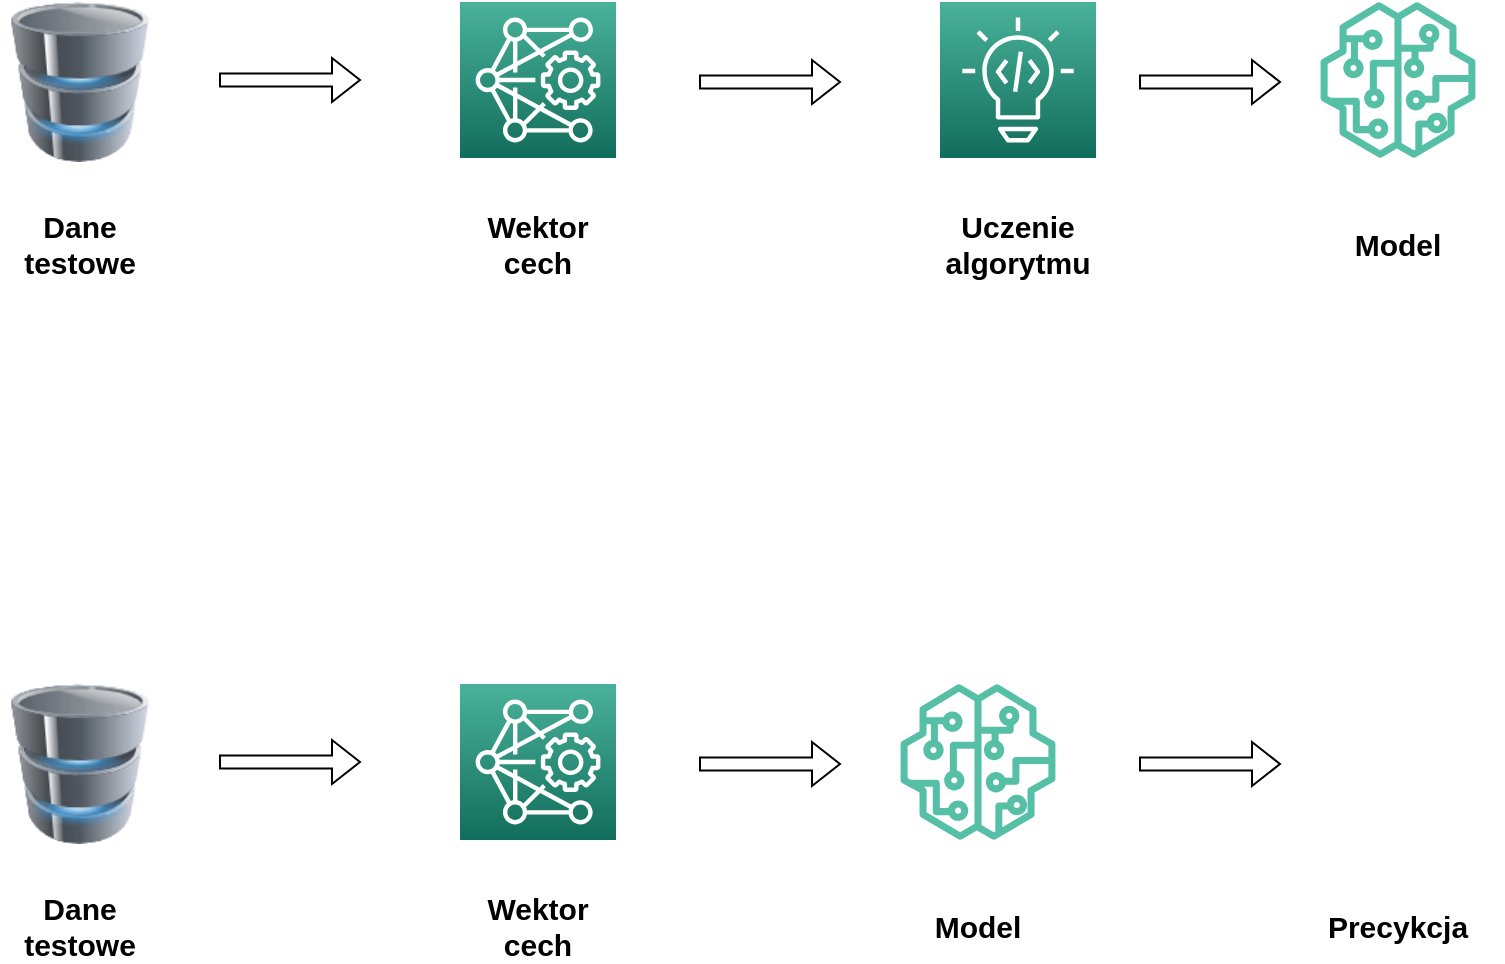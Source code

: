 <mxfile version="15.3.2" type="github">
  <diagram id="O6yu9fiGKU3222D0tU-m" name="Page-1">
    <mxGraphModel dx="1064" dy="791" grid="1" gridSize="10" guides="1" tooltips="1" connect="1" arrows="1" fold="1" page="1" pageScale="1" pageWidth="827" pageHeight="1169" math="0" shadow="0">
      <root>
        <mxCell id="0" />
        <mxCell id="1" parent="0" />
        <mxCell id="rjNniomhfpN_fK9u_SwE-85" value="" style="sketch=0;outlineConnect=0;fontColor=#232F3E;gradientColor=none;fillColor=#56C0A7;strokeColor=none;dashed=0;verticalLabelPosition=bottom;verticalAlign=top;align=center;html=1;fontSize=12;fontStyle=0;aspect=fixed;pointerEvents=1;shape=mxgraph.aws4.sagemaker_model;labelBackgroundColor=none;fontFamily=Helvetica;" vertex="1" parent="1">
          <mxGeometry x="710" y="169" width="78" height="78" as="geometry" />
        </mxCell>
        <mxCell id="rjNniomhfpN_fK9u_SwE-87" value="" style="sketch=0;points=[[0,0,0],[0.25,0,0],[0.5,0,0],[0.75,0,0],[1,0,0],[0,1,0],[0.25,1,0],[0.5,1,0],[0.75,1,0],[1,1,0],[0,0.25,0],[0,0.5,0],[0,0.75,0],[1,0.25,0],[1,0.5,0],[1,0.75,0]];outlineConnect=0;fontColor=#232F3E;gradientColor=#4AB29A;gradientDirection=north;fillColor=#116D5B;strokeColor=#ffffff;dashed=0;verticalLabelPosition=bottom;verticalAlign=top;align=center;html=1;fontSize=12;fontStyle=0;aspect=fixed;shape=mxgraph.aws4.resourceIcon;resIcon=mxgraph.aws4.deep_learning_amis;labelBackgroundColor=none;fontFamily=Helvetica;" vertex="1" parent="1">
          <mxGeometry x="280" y="169" width="78" height="78" as="geometry" />
        </mxCell>
        <mxCell id="rjNniomhfpN_fK9u_SwE-88" value="" style="sketch=0;points=[[0,0,0],[0.25,0,0],[0.5,0,0],[0.75,0,0],[1,0,0],[0,1,0],[0.25,1,0],[0.5,1,0],[0.75,1,0],[1,1,0],[0,0.25,0],[0,0.5,0],[0,0.75,0],[1,0.25,0],[1,0.5,0],[1,0.75,0]];outlineConnect=0;fontColor=#232F3E;gradientColor=#4AB29A;gradientDirection=north;fillColor=#116D5B;strokeColor=#ffffff;dashed=0;verticalLabelPosition=bottom;verticalAlign=top;align=center;html=1;fontSize=12;fontStyle=0;aspect=fixed;shape=mxgraph.aws4.resourceIcon;resIcon=mxgraph.aws4.codeguru_2;labelBackgroundColor=none;fontFamily=Helvetica;" vertex="1" parent="1">
          <mxGeometry x="520" y="169" width="78" height="78" as="geometry" />
        </mxCell>
        <mxCell id="rjNniomhfpN_fK9u_SwE-89" value="" style="image;html=1;image=img/lib/clip_art/computers/Database_128x128.png;labelBackgroundColor=none;fontFamily=Helvetica;fontSize=8;fontColor=default;strokeColor=#000000;strokeWidth=1;fillColor=none;gradientColor=#336600;gradientDirection=west;" vertex="1" parent="1">
          <mxGeometry x="50" y="169" width="80" height="80" as="geometry" />
        </mxCell>
        <mxCell id="rjNniomhfpN_fK9u_SwE-90" value="" style="shape=singleArrow;whiteSpace=wrap;html=1;labelBackgroundColor=none;fontFamily=Helvetica;fontSize=8;fontColor=default;strokeColor=#000000;strokeWidth=1;fillColor=none;gradientColor=#336600;gradientDirection=west;" vertex="1" parent="1">
          <mxGeometry x="160" y="197" width="70" height="22" as="geometry" />
        </mxCell>
        <mxCell id="rjNniomhfpN_fK9u_SwE-91" value="" style="shape=singleArrow;whiteSpace=wrap;html=1;labelBackgroundColor=none;fontFamily=Helvetica;fontSize=8;fontColor=default;strokeColor=#000000;strokeWidth=1;fillColor=none;gradientColor=#336600;gradientDirection=west;" vertex="1" parent="1">
          <mxGeometry x="400" y="198" width="70" height="22" as="geometry" />
        </mxCell>
        <mxCell id="rjNniomhfpN_fK9u_SwE-92" value="" style="shape=singleArrow;whiteSpace=wrap;html=1;labelBackgroundColor=none;fontFamily=Helvetica;fontSize=8;fontColor=default;strokeColor=#000000;strokeWidth=1;fillColor=none;gradientColor=#336600;gradientDirection=west;" vertex="1" parent="1">
          <mxGeometry x="620" y="198" width="70" height="22" as="geometry" />
        </mxCell>
        <mxCell id="rjNniomhfpN_fK9u_SwE-93" value="&lt;b&gt;&lt;font style=&quot;font-size: 15px&quot;&gt;Dane testowe&lt;/font&gt;&lt;/b&gt;" style="text;html=1;strokeColor=none;fillColor=none;align=center;verticalAlign=middle;whiteSpace=wrap;rounded=0;labelBackgroundColor=none;fontFamily=Helvetica;fontSize=8;fontColor=default;" vertex="1" parent="1">
          <mxGeometry x="70" y="280" width="40" height="20" as="geometry" />
        </mxCell>
        <mxCell id="rjNniomhfpN_fK9u_SwE-94" value="&lt;b&gt;&lt;font style=&quot;font-size: 15px&quot;&gt;Wektor cech&lt;br&gt;&lt;/font&gt;&lt;/b&gt;" style="text;html=1;strokeColor=none;fillColor=none;align=center;verticalAlign=middle;whiteSpace=wrap;rounded=0;labelBackgroundColor=none;fontFamily=Helvetica;fontSize=8;fontColor=default;" vertex="1" parent="1">
          <mxGeometry x="299" y="280" width="40" height="20" as="geometry" />
        </mxCell>
        <mxCell id="rjNniomhfpN_fK9u_SwE-95" value="&lt;b&gt;&lt;font style=&quot;font-size: 15px&quot;&gt;Uczenie algorytmu&lt;/font&gt;&lt;/b&gt;" style="text;html=1;strokeColor=none;fillColor=none;align=center;verticalAlign=middle;whiteSpace=wrap;rounded=0;labelBackgroundColor=none;fontFamily=Helvetica;fontSize=8;fontColor=default;" vertex="1" parent="1">
          <mxGeometry x="539" y="280" width="40" height="20" as="geometry" />
        </mxCell>
        <mxCell id="rjNniomhfpN_fK9u_SwE-96" value="&lt;b&gt;&lt;font style=&quot;font-size: 15px&quot;&gt;Model&lt;/font&gt;&lt;/b&gt;" style="text;html=1;strokeColor=none;fillColor=none;align=center;verticalAlign=middle;whiteSpace=wrap;rounded=0;labelBackgroundColor=none;fontFamily=Helvetica;fontSize=8;fontColor=default;" vertex="1" parent="1">
          <mxGeometry x="729" y="280" width="40" height="20" as="geometry" />
        </mxCell>
        <mxCell id="rjNniomhfpN_fK9u_SwE-98" value="" style="sketch=0;outlineConnect=0;fontColor=#232F3E;gradientColor=none;fillColor=#56C0A7;strokeColor=none;dashed=0;verticalLabelPosition=bottom;verticalAlign=top;align=center;html=1;fontSize=12;fontStyle=0;aspect=fixed;pointerEvents=1;shape=mxgraph.aws4.sagemaker_model;labelBackgroundColor=none;fontFamily=Helvetica;" vertex="1" parent="1">
          <mxGeometry x="500" y="510" width="78" height="78" as="geometry" />
        </mxCell>
        <mxCell id="rjNniomhfpN_fK9u_SwE-99" value="" style="sketch=0;points=[[0,0,0],[0.25,0,0],[0.5,0,0],[0.75,0,0],[1,0,0],[0,1,0],[0.25,1,0],[0.5,1,0],[0.75,1,0],[1,1,0],[0,0.25,0],[0,0.5,0],[0,0.75,0],[1,0.25,0],[1,0.5,0],[1,0.75,0]];outlineConnect=0;fontColor=#232F3E;gradientColor=#4AB29A;gradientDirection=north;fillColor=#116D5B;strokeColor=#ffffff;dashed=0;verticalLabelPosition=bottom;verticalAlign=top;align=center;html=1;fontSize=12;fontStyle=0;aspect=fixed;shape=mxgraph.aws4.resourceIcon;resIcon=mxgraph.aws4.deep_learning_amis;labelBackgroundColor=none;fontFamily=Helvetica;" vertex="1" parent="1">
          <mxGeometry x="280" y="510" width="78" height="78" as="geometry" />
        </mxCell>
        <mxCell id="rjNniomhfpN_fK9u_SwE-101" value="" style="image;html=1;image=img/lib/clip_art/computers/Database_128x128.png;labelBackgroundColor=none;fontFamily=Helvetica;fontSize=8;fontColor=default;strokeColor=#000000;strokeWidth=1;fillColor=none;gradientColor=#336600;gradientDirection=west;" vertex="1" parent="1">
          <mxGeometry x="50" y="510" width="80" height="80" as="geometry" />
        </mxCell>
        <mxCell id="rjNniomhfpN_fK9u_SwE-102" value="" style="shape=singleArrow;whiteSpace=wrap;html=1;labelBackgroundColor=none;fontFamily=Helvetica;fontSize=8;fontColor=default;strokeColor=#000000;strokeWidth=1;fillColor=none;gradientColor=#336600;gradientDirection=west;" vertex="1" parent="1">
          <mxGeometry x="160" y="538" width="70" height="22" as="geometry" />
        </mxCell>
        <mxCell id="rjNniomhfpN_fK9u_SwE-103" value="" style="shape=singleArrow;whiteSpace=wrap;html=1;labelBackgroundColor=none;fontFamily=Helvetica;fontSize=8;fontColor=default;strokeColor=#000000;strokeWidth=1;fillColor=none;gradientColor=#336600;gradientDirection=west;" vertex="1" parent="1">
          <mxGeometry x="400" y="539" width="70" height="22" as="geometry" />
        </mxCell>
        <mxCell id="rjNniomhfpN_fK9u_SwE-104" value="" style="shape=singleArrow;whiteSpace=wrap;html=1;labelBackgroundColor=none;fontFamily=Helvetica;fontSize=8;fontColor=default;strokeColor=#000000;strokeWidth=1;fillColor=none;gradientColor=#336600;gradientDirection=west;" vertex="1" parent="1">
          <mxGeometry x="620" y="539" width="70" height="22" as="geometry" />
        </mxCell>
        <mxCell id="rjNniomhfpN_fK9u_SwE-105" value="&lt;b&gt;&lt;font style=&quot;font-size: 15px&quot;&gt;Dane testowe&lt;/font&gt;&lt;/b&gt;" style="text;html=1;strokeColor=none;fillColor=none;align=center;verticalAlign=middle;whiteSpace=wrap;rounded=0;labelBackgroundColor=none;fontFamily=Helvetica;fontSize=8;fontColor=default;" vertex="1" parent="1">
          <mxGeometry x="70" y="621" width="40" height="20" as="geometry" />
        </mxCell>
        <mxCell id="rjNniomhfpN_fK9u_SwE-106" value="&lt;b&gt;&lt;font style=&quot;font-size: 15px&quot;&gt;Wektor cech&lt;br&gt;&lt;/font&gt;&lt;/b&gt;" style="text;html=1;strokeColor=none;fillColor=none;align=center;verticalAlign=middle;whiteSpace=wrap;rounded=0;labelBackgroundColor=none;fontFamily=Helvetica;fontSize=8;fontColor=default;" vertex="1" parent="1">
          <mxGeometry x="299" y="621" width="40" height="20" as="geometry" />
        </mxCell>
        <mxCell id="rjNniomhfpN_fK9u_SwE-108" value="&lt;b&gt;&lt;font style=&quot;font-size: 15px&quot;&gt;Model&lt;/font&gt;&lt;/b&gt;" style="text;html=1;strokeColor=none;fillColor=none;align=center;verticalAlign=middle;whiteSpace=wrap;rounded=0;labelBackgroundColor=none;fontFamily=Helvetica;fontSize=8;fontColor=default;" vertex="1" parent="1">
          <mxGeometry x="519" y="621" width="40" height="20" as="geometry" />
        </mxCell>
        <mxCell id="rjNniomhfpN_fK9u_SwE-109" value="&lt;b&gt;&lt;font style=&quot;font-size: 15px&quot;&gt;Precykcja&lt;/font&gt;&lt;/b&gt;" style="text;html=1;strokeColor=none;fillColor=none;align=center;verticalAlign=middle;whiteSpace=wrap;rounded=0;labelBackgroundColor=none;fontFamily=Helvetica;fontSize=8;fontColor=default;" vertex="1" parent="1">
          <mxGeometry x="729" y="621" width="40" height="20" as="geometry" />
        </mxCell>
        <mxCell id="rjNniomhfpN_fK9u_SwE-111" value="" style="shape=image;html=1;verticalAlign=top;verticalLabelPosition=bottom;labelBackgroundColor=#ffffff;imageAspect=0;aspect=fixed;image=https://cdn1.iconfinder.com/data/icons/competitive-strategy-and-corporate-training/512/692_Arrows_forward_graph_market_prediction_bank_banking_money_business-128.png;fontFamily=Helvetica;fontSize=8;fontColor=default;strokeColor=#000000;strokeWidth=1;fillColor=none;gradientColor=#336600;gradientDirection=west;" vertex="1" parent="1">
          <mxGeometry x="696.5" y="497.5" width="105" height="105" as="geometry" />
        </mxCell>
      </root>
    </mxGraphModel>
  </diagram>
</mxfile>
